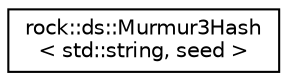 digraph "类继承关系图"
{
 // LATEX_PDF_SIZE
  edge [fontname="Helvetica",fontsize="10",labelfontname="Helvetica",labelfontsize="10"];
  node [fontname="Helvetica",fontsize="10",shape=record];
  rankdir="LR";
  Node0 [label="rock::ds::Murmur3Hash\l\< std::string, seed \>",height=0.2,width=0.4,color="black", fillcolor="white", style="filled",URL="$classrock_1_1ds_1_1Murmur3Hash_3_01std_1_1string_00_01seed_01_4.html",tooltip=" "];
}
